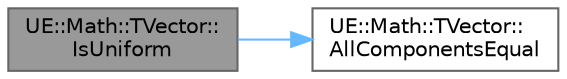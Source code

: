 digraph "UE::Math::TVector::IsUniform"
{
 // INTERACTIVE_SVG=YES
 // LATEX_PDF_SIZE
  bgcolor="transparent";
  edge [fontname=Helvetica,fontsize=10,labelfontname=Helvetica,labelfontsize=10];
  node [fontname=Helvetica,fontsize=10,shape=box,height=0.2,width=0.4];
  rankdir="LR";
  Node1 [id="Node000001",label="UE::Math::TVector::\lIsUniform",height=0.2,width=0.4,color="gray40", fillcolor="grey60", style="filled", fontcolor="black",tooltip="Check whether X, Y and Z are nearly equal."];
  Node1 -> Node2 [id="edge1_Node000001_Node000002",color="steelblue1",style="solid",tooltip=" "];
  Node2 [id="Node000002",label="UE::Math::TVector::\lAllComponentsEqual",height=0.2,width=0.4,color="grey40", fillcolor="white", style="filled",URL="$de/d77/structUE_1_1Math_1_1TVector.html#aa9af90990956716ad17a948bdc67dfbb",tooltip="Checks whether all components of this vector are the same, within a tolerance."];
}
